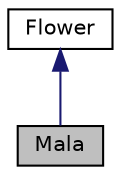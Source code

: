 digraph "Mala"
{
  edge [fontname="Helvetica",fontsize="10",labelfontname="Helvetica",labelfontsize="10"];
  node [fontname="Helvetica",fontsize="10",shape=record];
  Node2 [label="Mala",height=0.2,width=0.4,color="black", fillcolor="grey75", style="filled", fontcolor="black"];
  Node3 -> Node2 [dir="back",color="midnightblue",fontsize="10",style="solid",fontname="Helvetica"];
  Node3 [label="Flower",height=0.2,width=0.4,color="black", fillcolor="white", style="filled",URL="$classFlower.html",tooltip="La clase Flower contiene la funcion drawn para poder visualizarlo  Se instancia el dato miembro..."];
}
